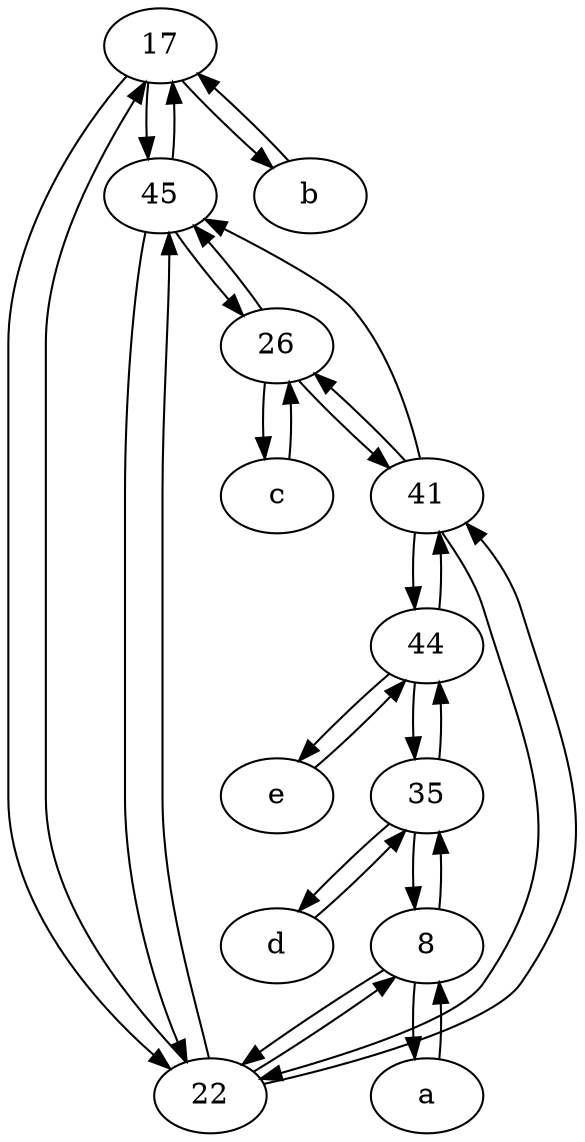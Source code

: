 digraph  {
	17;
	c [pos="20,10!"];
	41;
	e [pos="30,50!"];
	8;
	45;
	35;
	22;
	d [pos="20,30!"];
	b [pos="50,20!"];
	44;
	a [pos="40,10!"];
	26;
	22 -> 17;
	22 -> 8;
	44 -> 35;
	b -> 17;
	d -> 35;
	35 -> 8;
	26 -> c;
	45 -> 26;
	17 -> 45;
	a -> 8;
	c -> 26;
	22 -> 41;
	8 -> 22;
	45 -> 22;
	44 -> e;
	8 -> a;
	22 -> 45;
	41 -> 22;
	17 -> b;
	41 -> 44;
	35 -> 44;
	35 -> d;
	44 -> 41;
	17 -> 22;
	e -> 44;
	8 -> 35;
	45 -> 17;
	41 -> 26;
	41 -> 45;
	26 -> 45;
	26 -> 41;

	}